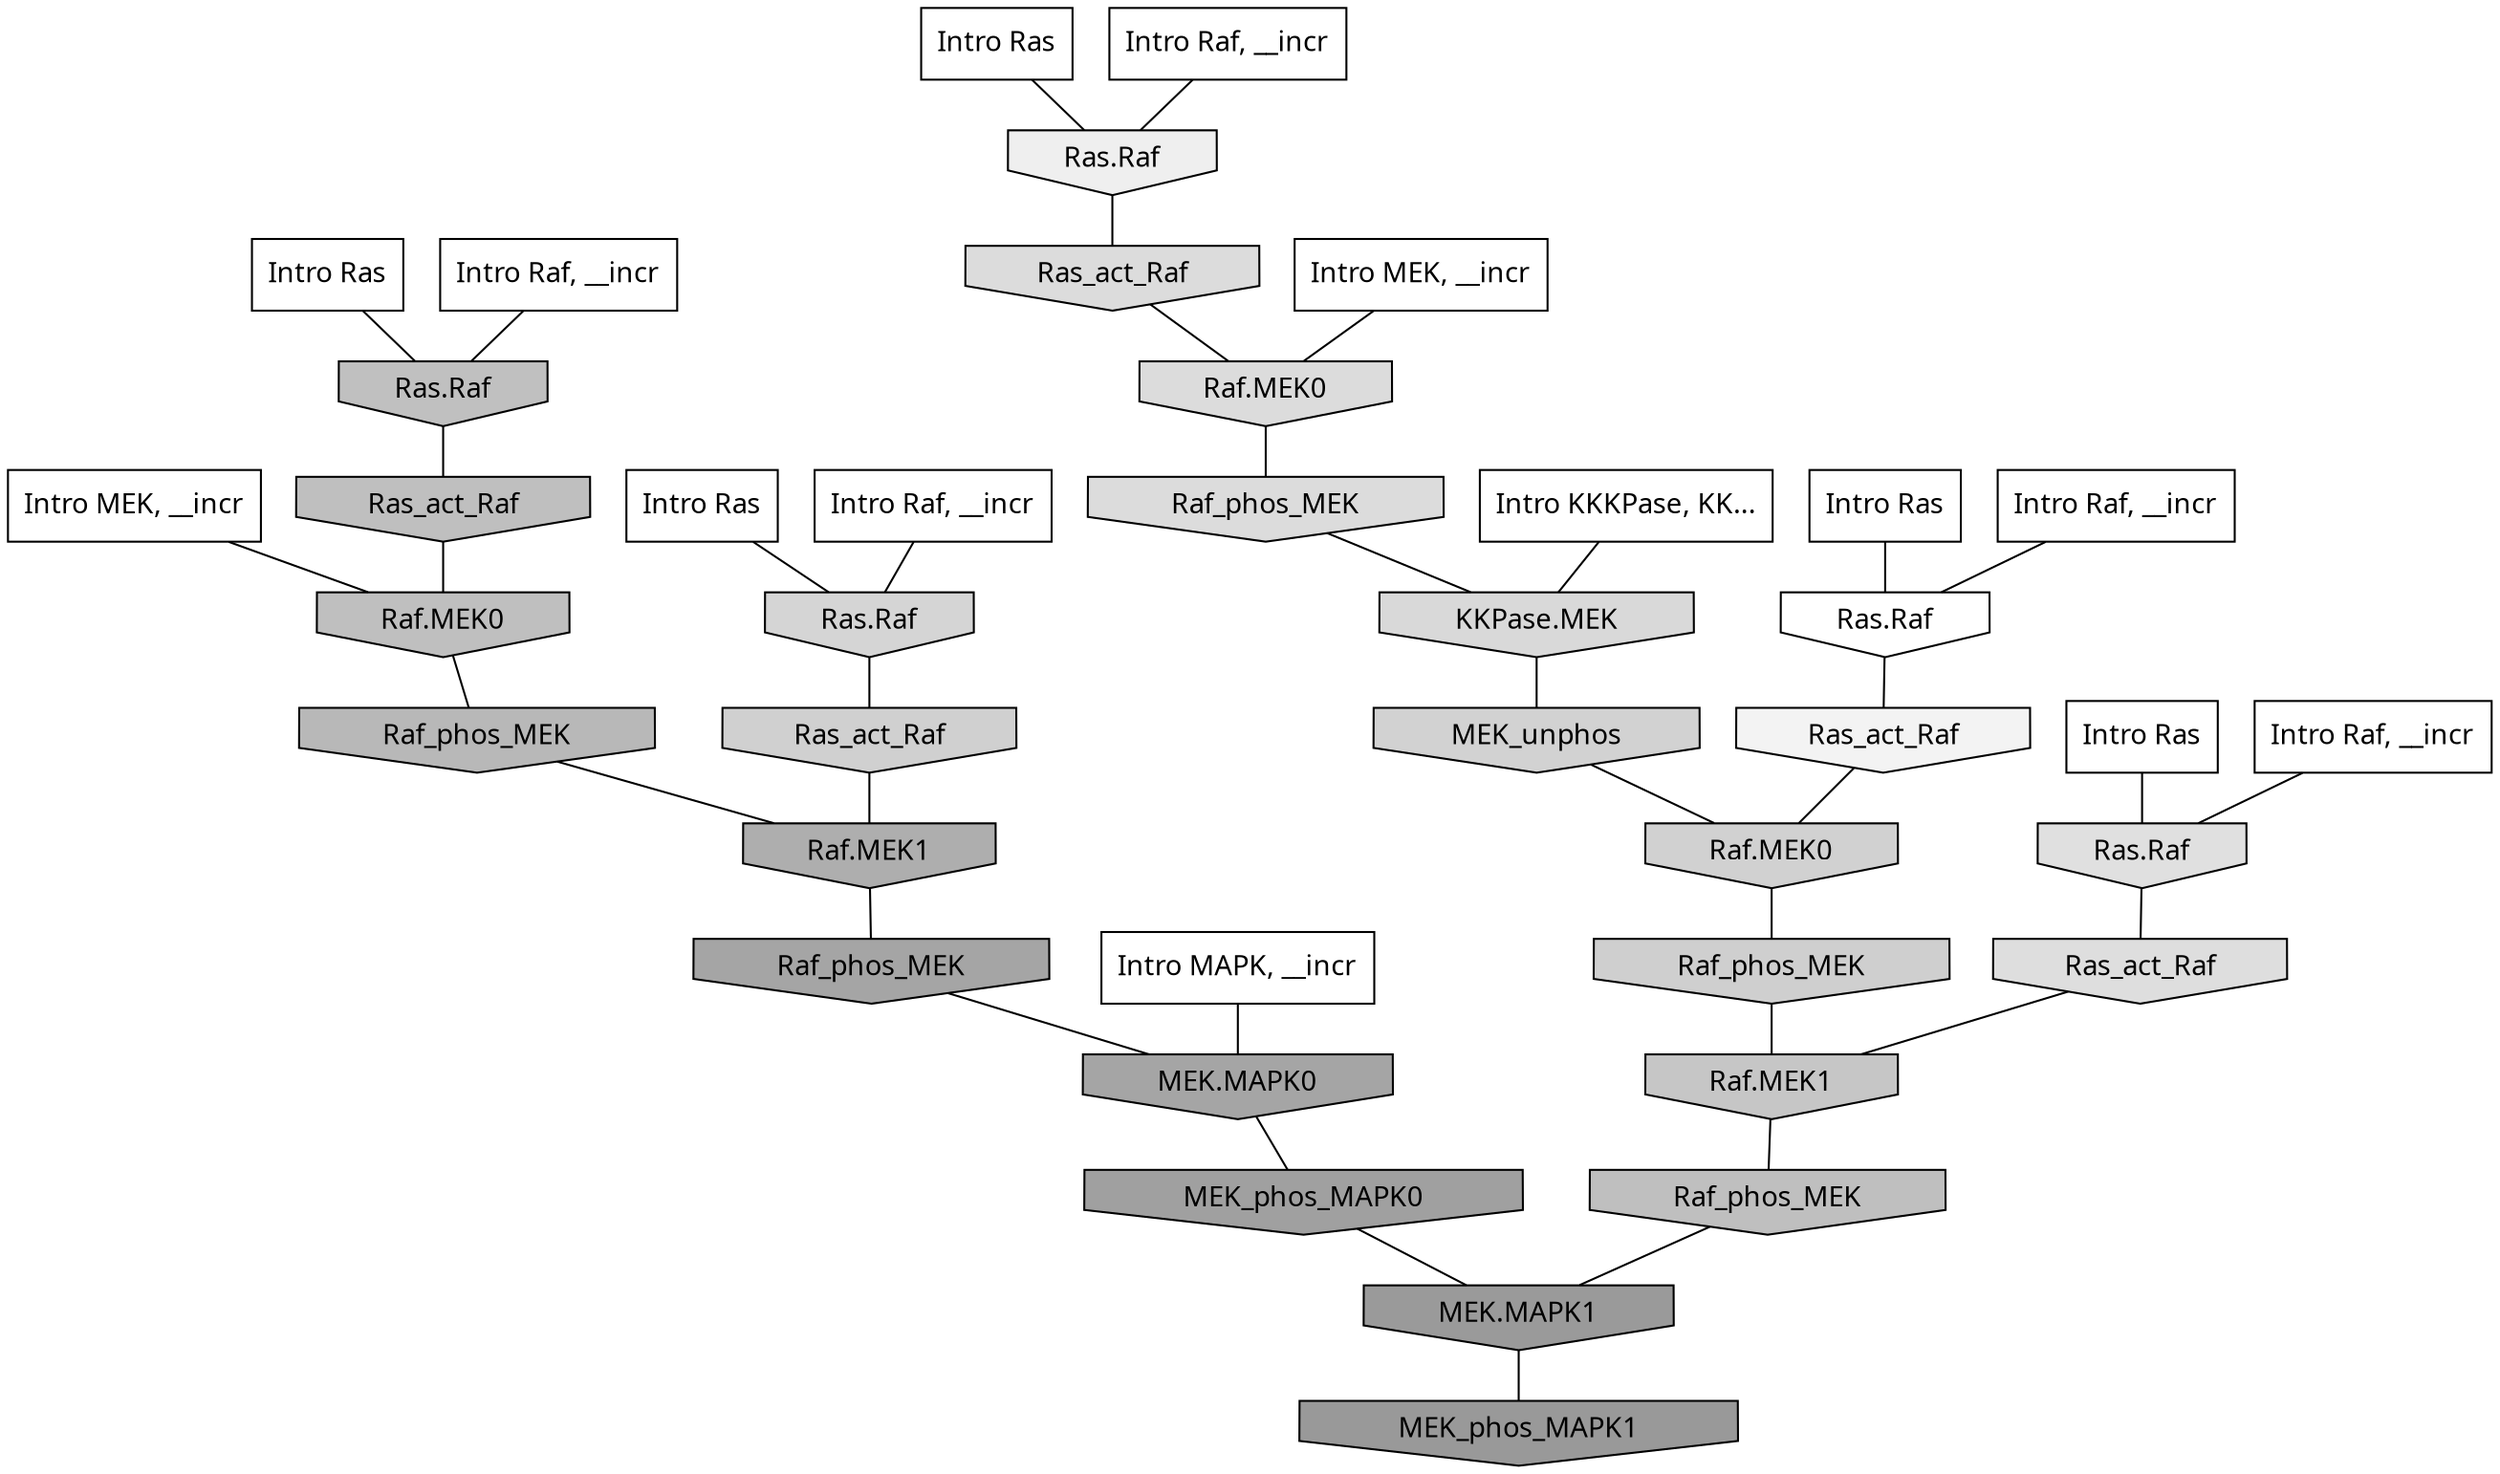 digraph G{
  rankdir="TB";
  ranksep=0.30;
  node [fontname="CMU Serif"];
  edge [fontname="CMU Serif"];
  
  26 [label="Intro Ras", shape=rectangle, style=filled, fillcolor="0.000 0.000 1.000"]
  
  32 [label="Intro Ras", shape=rectangle, style=filled, fillcolor="0.000 0.000 1.000"]
  
  69 [label="Intro Ras", shape=rectangle, style=filled, fillcolor="0.000 0.000 1.000"]
  
  90 [label="Intro Ras", shape=rectangle, style=filled, fillcolor="0.000 0.000 1.000"]
  
  92 [label="Intro Ras", shape=rectangle, style=filled, fillcolor="0.000 0.000 1.000"]
  
  108 [label="Intro Raf, __incr", shape=rectangle, style=filled, fillcolor="0.000 0.000 1.000"]
  
  256 [label="Intro Raf, __incr", shape=rectangle, style=filled, fillcolor="0.000 0.000 1.000"]
  
  494 [label="Intro Raf, __incr", shape=rectangle, style=filled, fillcolor="0.000 0.000 1.000"]
  
  667 [label="Intro Raf, __incr", shape=rectangle, style=filled, fillcolor="0.000 0.000 1.000"]
  
  777 [label="Intro Raf, __incr", shape=rectangle, style=filled, fillcolor="0.000 0.000 1.000"]
  
  1536 [label="Intro MEK, __incr", shape=rectangle, style=filled, fillcolor="0.000 0.000 1.000"]
  
  1885 [label="Intro MEK, __incr", shape=rectangle, style=filled, fillcolor="0.000 0.000 1.000"]
  
  2983 [label="Intro MAPK, __incr", shape=rectangle, style=filled, fillcolor="0.000 0.000 1.000"]
  
  3154 [label="Intro KKKPase, KK...", shape=rectangle, style=filled, fillcolor="0.000 0.000 1.000"]
  
  3276 [label="Ras.Raf", shape=invhouse, style=filled, fillcolor="0.000 0.000 1.000"]
  
  3641 [label="Ras_act_Raf", shape=invhouse, style=filled, fillcolor="0.000 0.000 0.951"]
  
  3838 [label="Ras.Raf", shape=invhouse, style=filled, fillcolor="0.000 0.000 0.934"]
  
  4685 [label="Ras.Raf", shape=invhouse, style=filled, fillcolor="0.000 0.000 0.877"]
  
  4763 [label="Ras_act_Raf", shape=invhouse, style=filled, fillcolor="0.000 0.000 0.871"]
  
  4908 [label="Ras_act_Raf", shape=invhouse, style=filled, fillcolor="0.000 0.000 0.862"]
  
  4911 [label="Raf.MEK0", shape=invhouse, style=filled, fillcolor="0.000 0.000 0.862"]
  
  4932 [label="Raf_phos_MEK", shape=invhouse, style=filled, fillcolor="0.000 0.000 0.861"]
  
  5118 [label="KKPase.MEK", shape=invhouse, style=filled, fillcolor="0.000 0.000 0.849"]
  
  5418 [label="Ras.Raf", shape=invhouse, style=filled, fillcolor="0.000 0.000 0.834"]
  
  5542 [label="MEK_unphos", shape=invhouse, style=filled, fillcolor="0.000 0.000 0.823"]
  
  5676 [label="Raf.MEK0", shape=invhouse, style=filled, fillcolor="0.000 0.000 0.817"]
  
  5701 [label="Ras_act_Raf", shape=invhouse, style=filled, fillcolor="0.000 0.000 0.814"]
  
  5797 [label="Raf_phos_MEK", shape=invhouse, style=filled, fillcolor="0.000 0.000 0.810"]
  
  6541 [label="Raf.MEK1", shape=invhouse, style=filled, fillcolor="0.000 0.000 0.774"]
  
  7162 [label="Ras.Raf", shape=invhouse, style=filled, fillcolor="0.000 0.000 0.752"]
  
  7224 [label="Ras_act_Raf", shape=invhouse, style=filled, fillcolor="0.000 0.000 0.749"]
  
  7229 [label="Raf.MEK0", shape=invhouse, style=filled, fillcolor="0.000 0.000 0.749"]
  
  7230 [label="Raf_phos_MEK", shape=invhouse, style=filled, fillcolor="0.000 0.000 0.749"]
  
  8104 [label="Raf_phos_MEK", shape=invhouse, style=filled, fillcolor="0.000 0.000 0.721"]
  
  9440 [label="Raf.MEK1", shape=invhouse, style=filled, fillcolor="0.000 0.000 0.682"]
  
  11085 [label="Raf_phos_MEK", shape=invhouse, style=filled, fillcolor="0.000 0.000 0.647"]
  
  11094 [label="MEK.MAPK0", shape=invhouse, style=filled, fillcolor="0.000 0.000 0.647"]
  
  12190 [label="MEK_phos_MAPK0", shape=invhouse, style=filled, fillcolor="0.000 0.000 0.627"]
  
  13717 [label="MEK.MAPK1", shape=invhouse, style=filled, fillcolor="0.000 0.000 0.602"]
  
  13841 [label="MEK_phos_MAPK1", shape=invhouse, style=filled, fillcolor="0.000 0.000 0.600"]
  
  
  13717 -> 13841 [dir=none, color="0.000 0.000 0.000"] 
  12190 -> 13717 [dir=none, color="0.000 0.000 0.000"] 
  11094 -> 12190 [dir=none, color="0.000 0.000 0.000"] 
  11085 -> 11094 [dir=none, color="0.000 0.000 0.000"] 
  9440 -> 11085 [dir=none, color="0.000 0.000 0.000"] 
  8104 -> 9440 [dir=none, color="0.000 0.000 0.000"] 
  7230 -> 13717 [dir=none, color="0.000 0.000 0.000"] 
  7229 -> 8104 [dir=none, color="0.000 0.000 0.000"] 
  7224 -> 7229 [dir=none, color="0.000 0.000 0.000"] 
  7162 -> 7224 [dir=none, color="0.000 0.000 0.000"] 
  6541 -> 7230 [dir=none, color="0.000 0.000 0.000"] 
  5797 -> 6541 [dir=none, color="0.000 0.000 0.000"] 
  5701 -> 9440 [dir=none, color="0.000 0.000 0.000"] 
  5676 -> 5797 [dir=none, color="0.000 0.000 0.000"] 
  5542 -> 5676 [dir=none, color="0.000 0.000 0.000"] 
  5418 -> 5701 [dir=none, color="0.000 0.000 0.000"] 
  5118 -> 5542 [dir=none, color="0.000 0.000 0.000"] 
  4932 -> 5118 [dir=none, color="0.000 0.000 0.000"] 
  4911 -> 4932 [dir=none, color="0.000 0.000 0.000"] 
  4908 -> 4911 [dir=none, color="0.000 0.000 0.000"] 
  4763 -> 6541 [dir=none, color="0.000 0.000 0.000"] 
  4685 -> 4763 [dir=none, color="0.000 0.000 0.000"] 
  3838 -> 4908 [dir=none, color="0.000 0.000 0.000"] 
  3641 -> 5676 [dir=none, color="0.000 0.000 0.000"] 
  3276 -> 3641 [dir=none, color="0.000 0.000 0.000"] 
  3154 -> 5118 [dir=none, color="0.000 0.000 0.000"] 
  2983 -> 11094 [dir=none, color="0.000 0.000 0.000"] 
  1885 -> 4911 [dir=none, color="0.000 0.000 0.000"] 
  1536 -> 7229 [dir=none, color="0.000 0.000 0.000"] 
  777 -> 3276 [dir=none, color="0.000 0.000 0.000"] 
  667 -> 5418 [dir=none, color="0.000 0.000 0.000"] 
  494 -> 7162 [dir=none, color="0.000 0.000 0.000"] 
  256 -> 4685 [dir=none, color="0.000 0.000 0.000"] 
  108 -> 3838 [dir=none, color="0.000 0.000 0.000"] 
  92 -> 7162 [dir=none, color="0.000 0.000 0.000"] 
  90 -> 4685 [dir=none, color="0.000 0.000 0.000"] 
  69 -> 3276 [dir=none, color="0.000 0.000 0.000"] 
  32 -> 5418 [dir=none, color="0.000 0.000 0.000"] 
  26 -> 3838 [dir=none, color="0.000 0.000 0.000"] 
  
  }
